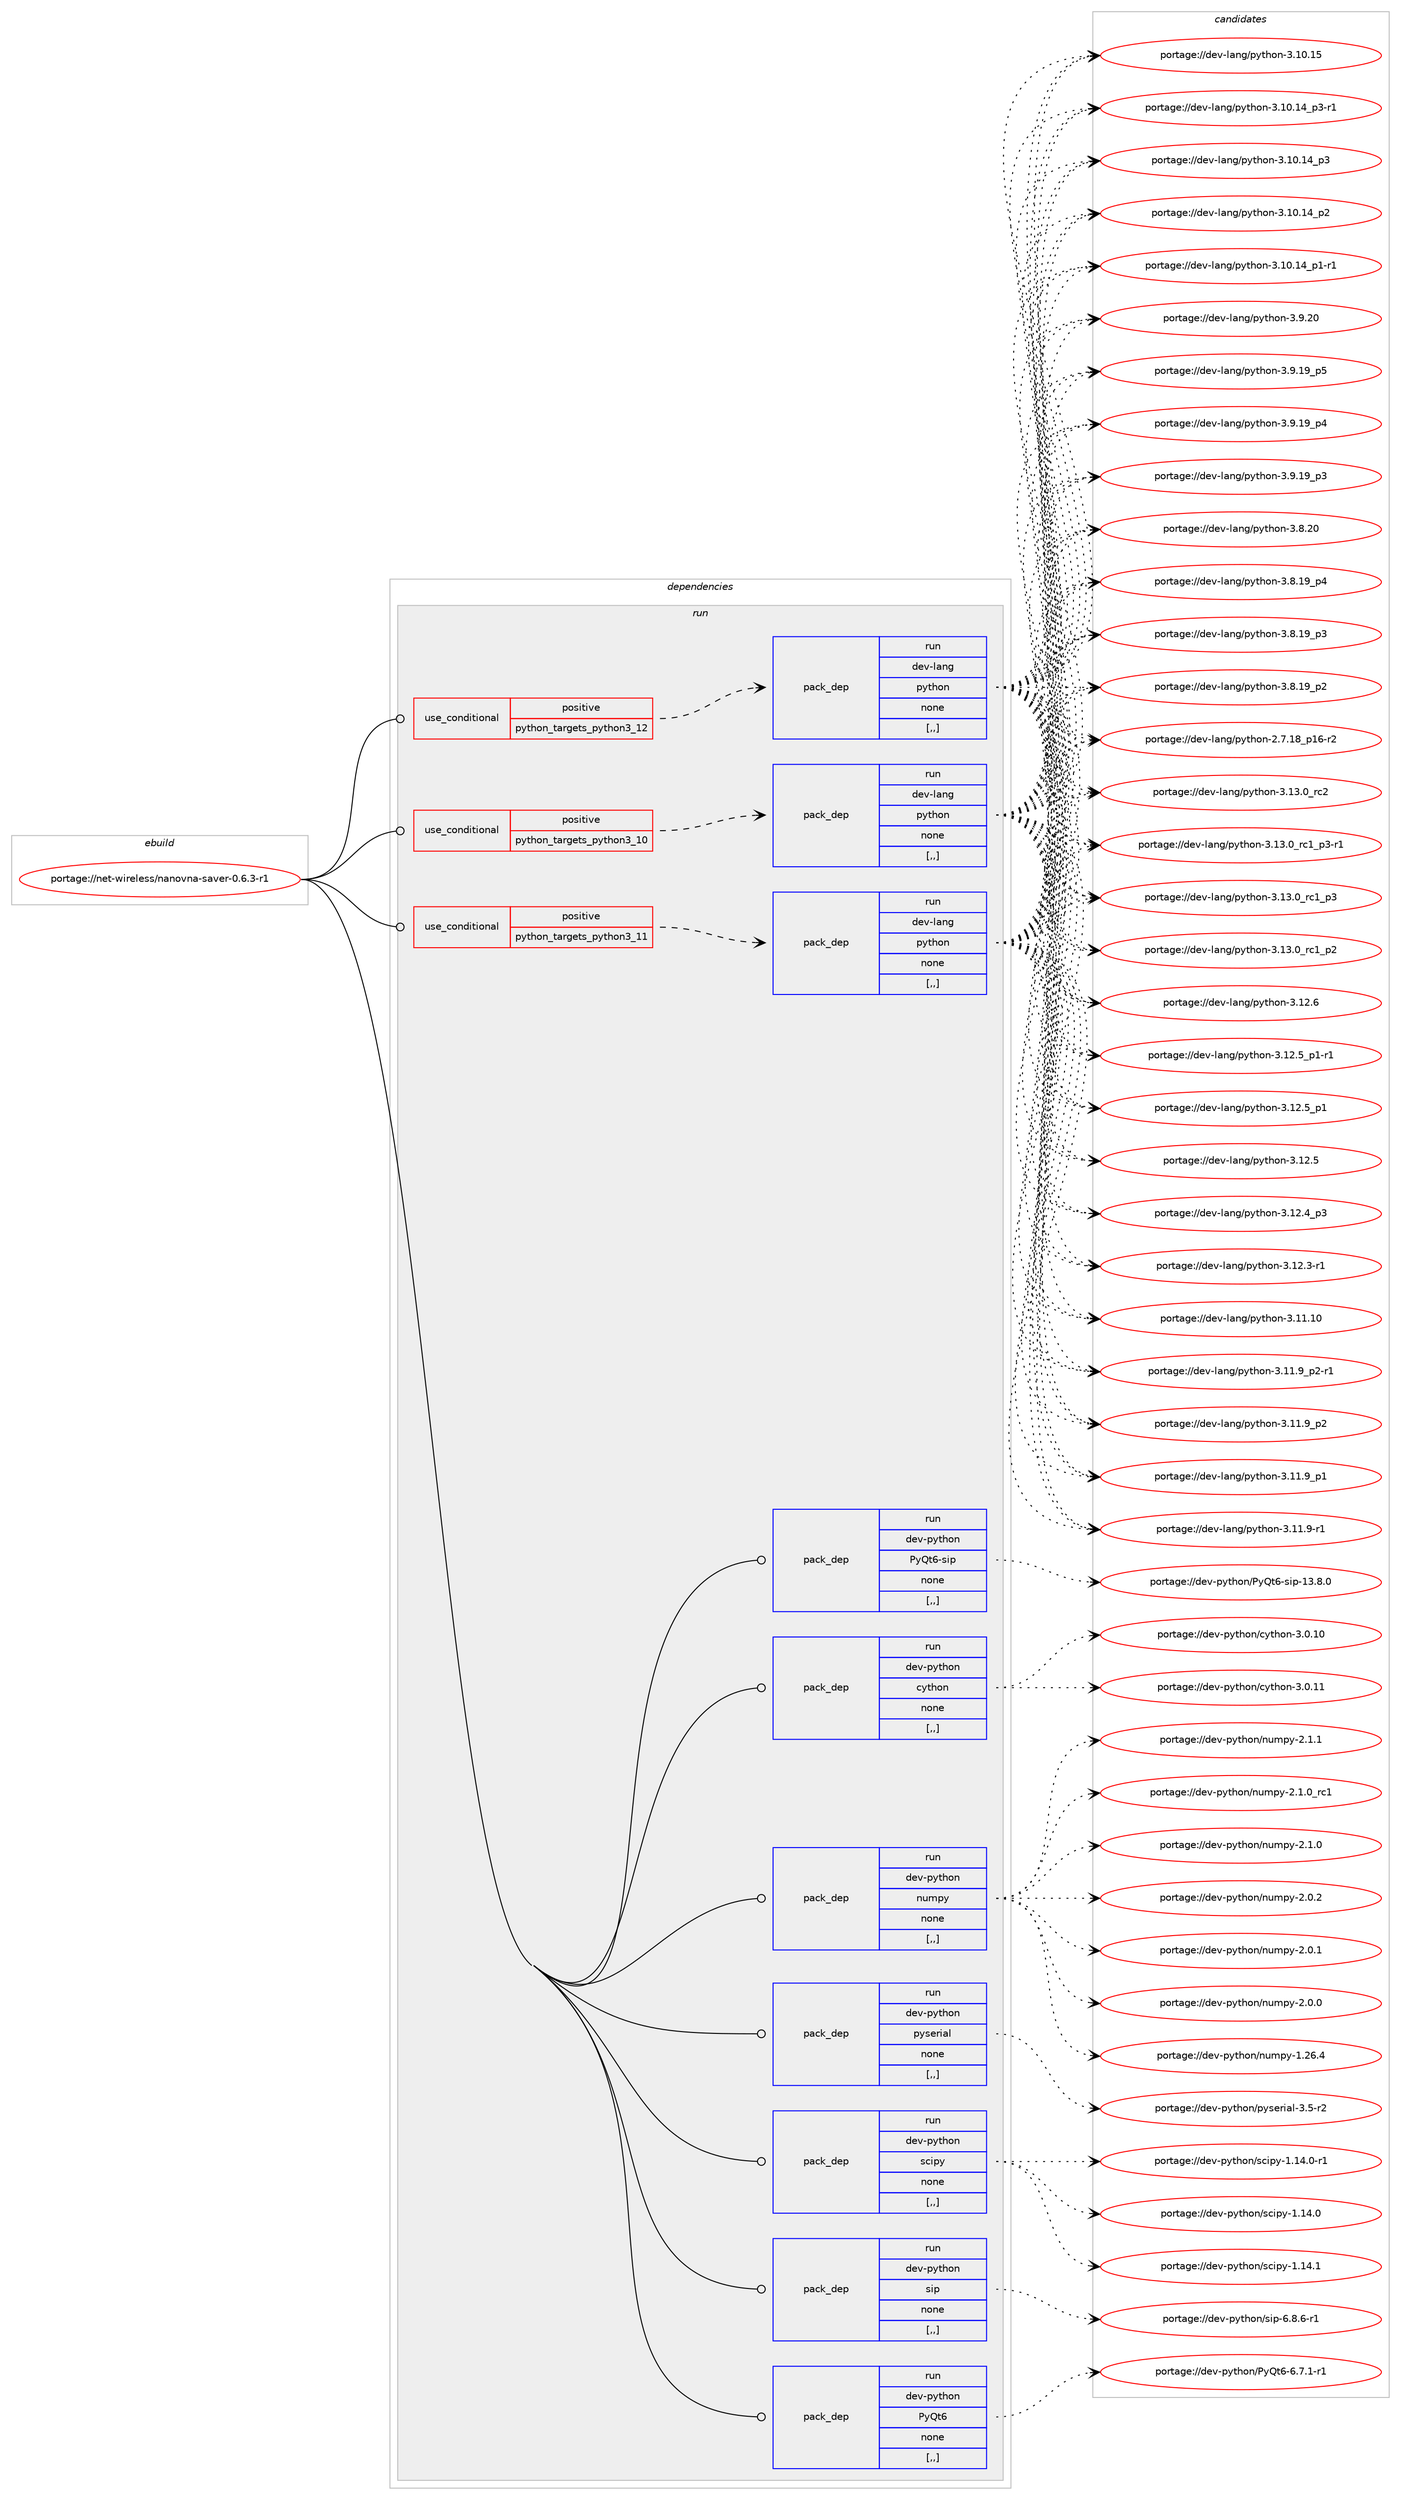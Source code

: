 digraph prolog {

# *************
# Graph options
# *************

newrank=true;
concentrate=true;
compound=true;
graph [rankdir=LR,fontname=Helvetica,fontsize=10,ranksep=1.5];#, ranksep=2.5, nodesep=0.2];
edge  [arrowhead=vee];
node  [fontname=Helvetica,fontsize=10];

# **********
# The ebuild
# **********

subgraph cluster_leftcol {
color=gray;
label=<<i>ebuild</i>>;
id [label="portage://net-wireless/nanovna-saver-0.6.3-r1", color=red, width=4, href="../net-wireless/nanovna-saver-0.6.3-r1.svg"];
}

# ****************
# The dependencies
# ****************

subgraph cluster_midcol {
color=gray;
label=<<i>dependencies</i>>;
subgraph cluster_compile {
fillcolor="#eeeeee";
style=filled;
label=<<i>compile</i>>;
}
subgraph cluster_compileandrun {
fillcolor="#eeeeee";
style=filled;
label=<<i>compile and run</i>>;
}
subgraph cluster_run {
fillcolor="#eeeeee";
style=filled;
label=<<i>run</i>>;
subgraph cond236875 {
dependency899477 [label=<<TABLE BORDER="0" CELLBORDER="1" CELLSPACING="0" CELLPADDING="4"><TR><TD ROWSPAN="3" CELLPADDING="10">use_conditional</TD></TR><TR><TD>positive</TD></TR><TR><TD>python_targets_python3_10</TD></TR></TABLE>>, shape=none, color=red];
subgraph pack656041 {
dependency899478 [label=<<TABLE BORDER="0" CELLBORDER="1" CELLSPACING="0" CELLPADDING="4" WIDTH="220"><TR><TD ROWSPAN="6" CELLPADDING="30">pack_dep</TD></TR><TR><TD WIDTH="110">run</TD></TR><TR><TD>dev-lang</TD></TR><TR><TD>python</TD></TR><TR><TD>none</TD></TR><TR><TD>[,,]</TD></TR></TABLE>>, shape=none, color=blue];
}
dependency899477:e -> dependency899478:w [weight=20,style="dashed",arrowhead="vee"];
}
id:e -> dependency899477:w [weight=20,style="solid",arrowhead="odot"];
subgraph cond236876 {
dependency899479 [label=<<TABLE BORDER="0" CELLBORDER="1" CELLSPACING="0" CELLPADDING="4"><TR><TD ROWSPAN="3" CELLPADDING="10">use_conditional</TD></TR><TR><TD>positive</TD></TR><TR><TD>python_targets_python3_11</TD></TR></TABLE>>, shape=none, color=red];
subgraph pack656042 {
dependency899480 [label=<<TABLE BORDER="0" CELLBORDER="1" CELLSPACING="0" CELLPADDING="4" WIDTH="220"><TR><TD ROWSPAN="6" CELLPADDING="30">pack_dep</TD></TR><TR><TD WIDTH="110">run</TD></TR><TR><TD>dev-lang</TD></TR><TR><TD>python</TD></TR><TR><TD>none</TD></TR><TR><TD>[,,]</TD></TR></TABLE>>, shape=none, color=blue];
}
dependency899479:e -> dependency899480:w [weight=20,style="dashed",arrowhead="vee"];
}
id:e -> dependency899479:w [weight=20,style="solid",arrowhead="odot"];
subgraph cond236877 {
dependency899481 [label=<<TABLE BORDER="0" CELLBORDER="1" CELLSPACING="0" CELLPADDING="4"><TR><TD ROWSPAN="3" CELLPADDING="10">use_conditional</TD></TR><TR><TD>positive</TD></TR><TR><TD>python_targets_python3_12</TD></TR></TABLE>>, shape=none, color=red];
subgraph pack656043 {
dependency899482 [label=<<TABLE BORDER="0" CELLBORDER="1" CELLSPACING="0" CELLPADDING="4" WIDTH="220"><TR><TD ROWSPAN="6" CELLPADDING="30">pack_dep</TD></TR><TR><TD WIDTH="110">run</TD></TR><TR><TD>dev-lang</TD></TR><TR><TD>python</TD></TR><TR><TD>none</TD></TR><TR><TD>[,,]</TD></TR></TABLE>>, shape=none, color=blue];
}
dependency899481:e -> dependency899482:w [weight=20,style="dashed",arrowhead="vee"];
}
id:e -> dependency899481:w [weight=20,style="solid",arrowhead="odot"];
subgraph pack656044 {
dependency899483 [label=<<TABLE BORDER="0" CELLBORDER="1" CELLSPACING="0" CELLPADDING="4" WIDTH="220"><TR><TD ROWSPAN="6" CELLPADDING="30">pack_dep</TD></TR><TR><TD WIDTH="110">run</TD></TR><TR><TD>dev-python</TD></TR><TR><TD>PyQt6</TD></TR><TR><TD>none</TD></TR><TR><TD>[,,]</TD></TR></TABLE>>, shape=none, color=blue];
}
id:e -> dependency899483:w [weight=20,style="solid",arrowhead="odot"];
subgraph pack656045 {
dependency899484 [label=<<TABLE BORDER="0" CELLBORDER="1" CELLSPACING="0" CELLPADDING="4" WIDTH="220"><TR><TD ROWSPAN="6" CELLPADDING="30">pack_dep</TD></TR><TR><TD WIDTH="110">run</TD></TR><TR><TD>dev-python</TD></TR><TR><TD>PyQt6-sip</TD></TR><TR><TD>none</TD></TR><TR><TD>[,,]</TD></TR></TABLE>>, shape=none, color=blue];
}
id:e -> dependency899484:w [weight=20,style="solid",arrowhead="odot"];
subgraph pack656046 {
dependency899485 [label=<<TABLE BORDER="0" CELLBORDER="1" CELLSPACING="0" CELLPADDING="4" WIDTH="220"><TR><TD ROWSPAN="6" CELLPADDING="30">pack_dep</TD></TR><TR><TD WIDTH="110">run</TD></TR><TR><TD>dev-python</TD></TR><TR><TD>cython</TD></TR><TR><TD>none</TD></TR><TR><TD>[,,]</TD></TR></TABLE>>, shape=none, color=blue];
}
id:e -> dependency899485:w [weight=20,style="solid",arrowhead="odot"];
subgraph pack656047 {
dependency899486 [label=<<TABLE BORDER="0" CELLBORDER="1" CELLSPACING="0" CELLPADDING="4" WIDTH="220"><TR><TD ROWSPAN="6" CELLPADDING="30">pack_dep</TD></TR><TR><TD WIDTH="110">run</TD></TR><TR><TD>dev-python</TD></TR><TR><TD>numpy</TD></TR><TR><TD>none</TD></TR><TR><TD>[,,]</TD></TR></TABLE>>, shape=none, color=blue];
}
id:e -> dependency899486:w [weight=20,style="solid",arrowhead="odot"];
subgraph pack656048 {
dependency899487 [label=<<TABLE BORDER="0" CELLBORDER="1" CELLSPACING="0" CELLPADDING="4" WIDTH="220"><TR><TD ROWSPAN="6" CELLPADDING="30">pack_dep</TD></TR><TR><TD WIDTH="110">run</TD></TR><TR><TD>dev-python</TD></TR><TR><TD>pyserial</TD></TR><TR><TD>none</TD></TR><TR><TD>[,,]</TD></TR></TABLE>>, shape=none, color=blue];
}
id:e -> dependency899487:w [weight=20,style="solid",arrowhead="odot"];
subgraph pack656049 {
dependency899488 [label=<<TABLE BORDER="0" CELLBORDER="1" CELLSPACING="0" CELLPADDING="4" WIDTH="220"><TR><TD ROWSPAN="6" CELLPADDING="30">pack_dep</TD></TR><TR><TD WIDTH="110">run</TD></TR><TR><TD>dev-python</TD></TR><TR><TD>scipy</TD></TR><TR><TD>none</TD></TR><TR><TD>[,,]</TD></TR></TABLE>>, shape=none, color=blue];
}
id:e -> dependency899488:w [weight=20,style="solid",arrowhead="odot"];
subgraph pack656050 {
dependency899489 [label=<<TABLE BORDER="0" CELLBORDER="1" CELLSPACING="0" CELLPADDING="4" WIDTH="220"><TR><TD ROWSPAN="6" CELLPADDING="30">pack_dep</TD></TR><TR><TD WIDTH="110">run</TD></TR><TR><TD>dev-python</TD></TR><TR><TD>sip</TD></TR><TR><TD>none</TD></TR><TR><TD>[,,]</TD></TR></TABLE>>, shape=none, color=blue];
}
id:e -> dependency899489:w [weight=20,style="solid",arrowhead="odot"];
}
}

# **************
# The candidates
# **************

subgraph cluster_choices {
rank=same;
color=gray;
label=<<i>candidates</i>>;

subgraph choice656041 {
color=black;
nodesep=1;
choice10010111845108971101034711212111610411111045514649514648951149950 [label="portage://dev-lang/python-3.13.0_rc2", color=red, width=4,href="../dev-lang/python-3.13.0_rc2.svg"];
choice1001011184510897110103471121211161041111104551464951464895114994995112514511449 [label="portage://dev-lang/python-3.13.0_rc1_p3-r1", color=red, width=4,href="../dev-lang/python-3.13.0_rc1_p3-r1.svg"];
choice100101118451089711010347112121116104111110455146495146489511499499511251 [label="portage://dev-lang/python-3.13.0_rc1_p3", color=red, width=4,href="../dev-lang/python-3.13.0_rc1_p3.svg"];
choice100101118451089711010347112121116104111110455146495146489511499499511250 [label="portage://dev-lang/python-3.13.0_rc1_p2", color=red, width=4,href="../dev-lang/python-3.13.0_rc1_p2.svg"];
choice10010111845108971101034711212111610411111045514649504654 [label="portage://dev-lang/python-3.12.6", color=red, width=4,href="../dev-lang/python-3.12.6.svg"];
choice1001011184510897110103471121211161041111104551464950465395112494511449 [label="portage://dev-lang/python-3.12.5_p1-r1", color=red, width=4,href="../dev-lang/python-3.12.5_p1-r1.svg"];
choice100101118451089711010347112121116104111110455146495046539511249 [label="portage://dev-lang/python-3.12.5_p1", color=red, width=4,href="../dev-lang/python-3.12.5_p1.svg"];
choice10010111845108971101034711212111610411111045514649504653 [label="portage://dev-lang/python-3.12.5", color=red, width=4,href="../dev-lang/python-3.12.5.svg"];
choice100101118451089711010347112121116104111110455146495046529511251 [label="portage://dev-lang/python-3.12.4_p3", color=red, width=4,href="../dev-lang/python-3.12.4_p3.svg"];
choice100101118451089711010347112121116104111110455146495046514511449 [label="portage://dev-lang/python-3.12.3-r1", color=red, width=4,href="../dev-lang/python-3.12.3-r1.svg"];
choice1001011184510897110103471121211161041111104551464949464948 [label="portage://dev-lang/python-3.11.10", color=red, width=4,href="../dev-lang/python-3.11.10.svg"];
choice1001011184510897110103471121211161041111104551464949465795112504511449 [label="portage://dev-lang/python-3.11.9_p2-r1", color=red, width=4,href="../dev-lang/python-3.11.9_p2-r1.svg"];
choice100101118451089711010347112121116104111110455146494946579511250 [label="portage://dev-lang/python-3.11.9_p2", color=red, width=4,href="../dev-lang/python-3.11.9_p2.svg"];
choice100101118451089711010347112121116104111110455146494946579511249 [label="portage://dev-lang/python-3.11.9_p1", color=red, width=4,href="../dev-lang/python-3.11.9_p1.svg"];
choice100101118451089711010347112121116104111110455146494946574511449 [label="portage://dev-lang/python-3.11.9-r1", color=red, width=4,href="../dev-lang/python-3.11.9-r1.svg"];
choice1001011184510897110103471121211161041111104551464948464953 [label="portage://dev-lang/python-3.10.15", color=red, width=4,href="../dev-lang/python-3.10.15.svg"];
choice100101118451089711010347112121116104111110455146494846495295112514511449 [label="portage://dev-lang/python-3.10.14_p3-r1", color=red, width=4,href="../dev-lang/python-3.10.14_p3-r1.svg"];
choice10010111845108971101034711212111610411111045514649484649529511251 [label="portage://dev-lang/python-3.10.14_p3", color=red, width=4,href="../dev-lang/python-3.10.14_p3.svg"];
choice10010111845108971101034711212111610411111045514649484649529511250 [label="portage://dev-lang/python-3.10.14_p2", color=red, width=4,href="../dev-lang/python-3.10.14_p2.svg"];
choice100101118451089711010347112121116104111110455146494846495295112494511449 [label="portage://dev-lang/python-3.10.14_p1-r1", color=red, width=4,href="../dev-lang/python-3.10.14_p1-r1.svg"];
choice10010111845108971101034711212111610411111045514657465048 [label="portage://dev-lang/python-3.9.20", color=red, width=4,href="../dev-lang/python-3.9.20.svg"];
choice100101118451089711010347112121116104111110455146574649579511253 [label="portage://dev-lang/python-3.9.19_p5", color=red, width=4,href="../dev-lang/python-3.9.19_p5.svg"];
choice100101118451089711010347112121116104111110455146574649579511252 [label="portage://dev-lang/python-3.9.19_p4", color=red, width=4,href="../dev-lang/python-3.9.19_p4.svg"];
choice100101118451089711010347112121116104111110455146574649579511251 [label="portage://dev-lang/python-3.9.19_p3", color=red, width=4,href="../dev-lang/python-3.9.19_p3.svg"];
choice10010111845108971101034711212111610411111045514656465048 [label="portage://dev-lang/python-3.8.20", color=red, width=4,href="../dev-lang/python-3.8.20.svg"];
choice100101118451089711010347112121116104111110455146564649579511252 [label="portage://dev-lang/python-3.8.19_p4", color=red, width=4,href="../dev-lang/python-3.8.19_p4.svg"];
choice100101118451089711010347112121116104111110455146564649579511251 [label="portage://dev-lang/python-3.8.19_p3", color=red, width=4,href="../dev-lang/python-3.8.19_p3.svg"];
choice100101118451089711010347112121116104111110455146564649579511250 [label="portage://dev-lang/python-3.8.19_p2", color=red, width=4,href="../dev-lang/python-3.8.19_p2.svg"];
choice100101118451089711010347112121116104111110455046554649569511249544511450 [label="portage://dev-lang/python-2.7.18_p16-r2", color=red, width=4,href="../dev-lang/python-2.7.18_p16-r2.svg"];
dependency899478:e -> choice10010111845108971101034711212111610411111045514649514648951149950:w [style=dotted,weight="100"];
dependency899478:e -> choice1001011184510897110103471121211161041111104551464951464895114994995112514511449:w [style=dotted,weight="100"];
dependency899478:e -> choice100101118451089711010347112121116104111110455146495146489511499499511251:w [style=dotted,weight="100"];
dependency899478:e -> choice100101118451089711010347112121116104111110455146495146489511499499511250:w [style=dotted,weight="100"];
dependency899478:e -> choice10010111845108971101034711212111610411111045514649504654:w [style=dotted,weight="100"];
dependency899478:e -> choice1001011184510897110103471121211161041111104551464950465395112494511449:w [style=dotted,weight="100"];
dependency899478:e -> choice100101118451089711010347112121116104111110455146495046539511249:w [style=dotted,weight="100"];
dependency899478:e -> choice10010111845108971101034711212111610411111045514649504653:w [style=dotted,weight="100"];
dependency899478:e -> choice100101118451089711010347112121116104111110455146495046529511251:w [style=dotted,weight="100"];
dependency899478:e -> choice100101118451089711010347112121116104111110455146495046514511449:w [style=dotted,weight="100"];
dependency899478:e -> choice1001011184510897110103471121211161041111104551464949464948:w [style=dotted,weight="100"];
dependency899478:e -> choice1001011184510897110103471121211161041111104551464949465795112504511449:w [style=dotted,weight="100"];
dependency899478:e -> choice100101118451089711010347112121116104111110455146494946579511250:w [style=dotted,weight="100"];
dependency899478:e -> choice100101118451089711010347112121116104111110455146494946579511249:w [style=dotted,weight="100"];
dependency899478:e -> choice100101118451089711010347112121116104111110455146494946574511449:w [style=dotted,weight="100"];
dependency899478:e -> choice1001011184510897110103471121211161041111104551464948464953:w [style=dotted,weight="100"];
dependency899478:e -> choice100101118451089711010347112121116104111110455146494846495295112514511449:w [style=dotted,weight="100"];
dependency899478:e -> choice10010111845108971101034711212111610411111045514649484649529511251:w [style=dotted,weight="100"];
dependency899478:e -> choice10010111845108971101034711212111610411111045514649484649529511250:w [style=dotted,weight="100"];
dependency899478:e -> choice100101118451089711010347112121116104111110455146494846495295112494511449:w [style=dotted,weight="100"];
dependency899478:e -> choice10010111845108971101034711212111610411111045514657465048:w [style=dotted,weight="100"];
dependency899478:e -> choice100101118451089711010347112121116104111110455146574649579511253:w [style=dotted,weight="100"];
dependency899478:e -> choice100101118451089711010347112121116104111110455146574649579511252:w [style=dotted,weight="100"];
dependency899478:e -> choice100101118451089711010347112121116104111110455146574649579511251:w [style=dotted,weight="100"];
dependency899478:e -> choice10010111845108971101034711212111610411111045514656465048:w [style=dotted,weight="100"];
dependency899478:e -> choice100101118451089711010347112121116104111110455146564649579511252:w [style=dotted,weight="100"];
dependency899478:e -> choice100101118451089711010347112121116104111110455146564649579511251:w [style=dotted,weight="100"];
dependency899478:e -> choice100101118451089711010347112121116104111110455146564649579511250:w [style=dotted,weight="100"];
dependency899478:e -> choice100101118451089711010347112121116104111110455046554649569511249544511450:w [style=dotted,weight="100"];
}
subgraph choice656042 {
color=black;
nodesep=1;
choice10010111845108971101034711212111610411111045514649514648951149950 [label="portage://dev-lang/python-3.13.0_rc2", color=red, width=4,href="../dev-lang/python-3.13.0_rc2.svg"];
choice1001011184510897110103471121211161041111104551464951464895114994995112514511449 [label="portage://dev-lang/python-3.13.0_rc1_p3-r1", color=red, width=4,href="../dev-lang/python-3.13.0_rc1_p3-r1.svg"];
choice100101118451089711010347112121116104111110455146495146489511499499511251 [label="portage://dev-lang/python-3.13.0_rc1_p3", color=red, width=4,href="../dev-lang/python-3.13.0_rc1_p3.svg"];
choice100101118451089711010347112121116104111110455146495146489511499499511250 [label="portage://dev-lang/python-3.13.0_rc1_p2", color=red, width=4,href="../dev-lang/python-3.13.0_rc1_p2.svg"];
choice10010111845108971101034711212111610411111045514649504654 [label="portage://dev-lang/python-3.12.6", color=red, width=4,href="../dev-lang/python-3.12.6.svg"];
choice1001011184510897110103471121211161041111104551464950465395112494511449 [label="portage://dev-lang/python-3.12.5_p1-r1", color=red, width=4,href="../dev-lang/python-3.12.5_p1-r1.svg"];
choice100101118451089711010347112121116104111110455146495046539511249 [label="portage://dev-lang/python-3.12.5_p1", color=red, width=4,href="../dev-lang/python-3.12.5_p1.svg"];
choice10010111845108971101034711212111610411111045514649504653 [label="portage://dev-lang/python-3.12.5", color=red, width=4,href="../dev-lang/python-3.12.5.svg"];
choice100101118451089711010347112121116104111110455146495046529511251 [label="portage://dev-lang/python-3.12.4_p3", color=red, width=4,href="../dev-lang/python-3.12.4_p3.svg"];
choice100101118451089711010347112121116104111110455146495046514511449 [label="portage://dev-lang/python-3.12.3-r1", color=red, width=4,href="../dev-lang/python-3.12.3-r1.svg"];
choice1001011184510897110103471121211161041111104551464949464948 [label="portage://dev-lang/python-3.11.10", color=red, width=4,href="../dev-lang/python-3.11.10.svg"];
choice1001011184510897110103471121211161041111104551464949465795112504511449 [label="portage://dev-lang/python-3.11.9_p2-r1", color=red, width=4,href="../dev-lang/python-3.11.9_p2-r1.svg"];
choice100101118451089711010347112121116104111110455146494946579511250 [label="portage://dev-lang/python-3.11.9_p2", color=red, width=4,href="../dev-lang/python-3.11.9_p2.svg"];
choice100101118451089711010347112121116104111110455146494946579511249 [label="portage://dev-lang/python-3.11.9_p1", color=red, width=4,href="../dev-lang/python-3.11.9_p1.svg"];
choice100101118451089711010347112121116104111110455146494946574511449 [label="portage://dev-lang/python-3.11.9-r1", color=red, width=4,href="../dev-lang/python-3.11.9-r1.svg"];
choice1001011184510897110103471121211161041111104551464948464953 [label="portage://dev-lang/python-3.10.15", color=red, width=4,href="../dev-lang/python-3.10.15.svg"];
choice100101118451089711010347112121116104111110455146494846495295112514511449 [label="portage://dev-lang/python-3.10.14_p3-r1", color=red, width=4,href="../dev-lang/python-3.10.14_p3-r1.svg"];
choice10010111845108971101034711212111610411111045514649484649529511251 [label="portage://dev-lang/python-3.10.14_p3", color=red, width=4,href="../dev-lang/python-3.10.14_p3.svg"];
choice10010111845108971101034711212111610411111045514649484649529511250 [label="portage://dev-lang/python-3.10.14_p2", color=red, width=4,href="../dev-lang/python-3.10.14_p2.svg"];
choice100101118451089711010347112121116104111110455146494846495295112494511449 [label="portage://dev-lang/python-3.10.14_p1-r1", color=red, width=4,href="../dev-lang/python-3.10.14_p1-r1.svg"];
choice10010111845108971101034711212111610411111045514657465048 [label="portage://dev-lang/python-3.9.20", color=red, width=4,href="../dev-lang/python-3.9.20.svg"];
choice100101118451089711010347112121116104111110455146574649579511253 [label="portage://dev-lang/python-3.9.19_p5", color=red, width=4,href="../dev-lang/python-3.9.19_p5.svg"];
choice100101118451089711010347112121116104111110455146574649579511252 [label="portage://dev-lang/python-3.9.19_p4", color=red, width=4,href="../dev-lang/python-3.9.19_p4.svg"];
choice100101118451089711010347112121116104111110455146574649579511251 [label="portage://dev-lang/python-3.9.19_p3", color=red, width=4,href="../dev-lang/python-3.9.19_p3.svg"];
choice10010111845108971101034711212111610411111045514656465048 [label="portage://dev-lang/python-3.8.20", color=red, width=4,href="../dev-lang/python-3.8.20.svg"];
choice100101118451089711010347112121116104111110455146564649579511252 [label="portage://dev-lang/python-3.8.19_p4", color=red, width=4,href="../dev-lang/python-3.8.19_p4.svg"];
choice100101118451089711010347112121116104111110455146564649579511251 [label="portage://dev-lang/python-3.8.19_p3", color=red, width=4,href="../dev-lang/python-3.8.19_p3.svg"];
choice100101118451089711010347112121116104111110455146564649579511250 [label="portage://dev-lang/python-3.8.19_p2", color=red, width=4,href="../dev-lang/python-3.8.19_p2.svg"];
choice100101118451089711010347112121116104111110455046554649569511249544511450 [label="portage://dev-lang/python-2.7.18_p16-r2", color=red, width=4,href="../dev-lang/python-2.7.18_p16-r2.svg"];
dependency899480:e -> choice10010111845108971101034711212111610411111045514649514648951149950:w [style=dotted,weight="100"];
dependency899480:e -> choice1001011184510897110103471121211161041111104551464951464895114994995112514511449:w [style=dotted,weight="100"];
dependency899480:e -> choice100101118451089711010347112121116104111110455146495146489511499499511251:w [style=dotted,weight="100"];
dependency899480:e -> choice100101118451089711010347112121116104111110455146495146489511499499511250:w [style=dotted,weight="100"];
dependency899480:e -> choice10010111845108971101034711212111610411111045514649504654:w [style=dotted,weight="100"];
dependency899480:e -> choice1001011184510897110103471121211161041111104551464950465395112494511449:w [style=dotted,weight="100"];
dependency899480:e -> choice100101118451089711010347112121116104111110455146495046539511249:w [style=dotted,weight="100"];
dependency899480:e -> choice10010111845108971101034711212111610411111045514649504653:w [style=dotted,weight="100"];
dependency899480:e -> choice100101118451089711010347112121116104111110455146495046529511251:w [style=dotted,weight="100"];
dependency899480:e -> choice100101118451089711010347112121116104111110455146495046514511449:w [style=dotted,weight="100"];
dependency899480:e -> choice1001011184510897110103471121211161041111104551464949464948:w [style=dotted,weight="100"];
dependency899480:e -> choice1001011184510897110103471121211161041111104551464949465795112504511449:w [style=dotted,weight="100"];
dependency899480:e -> choice100101118451089711010347112121116104111110455146494946579511250:w [style=dotted,weight="100"];
dependency899480:e -> choice100101118451089711010347112121116104111110455146494946579511249:w [style=dotted,weight="100"];
dependency899480:e -> choice100101118451089711010347112121116104111110455146494946574511449:w [style=dotted,weight="100"];
dependency899480:e -> choice1001011184510897110103471121211161041111104551464948464953:w [style=dotted,weight="100"];
dependency899480:e -> choice100101118451089711010347112121116104111110455146494846495295112514511449:w [style=dotted,weight="100"];
dependency899480:e -> choice10010111845108971101034711212111610411111045514649484649529511251:w [style=dotted,weight="100"];
dependency899480:e -> choice10010111845108971101034711212111610411111045514649484649529511250:w [style=dotted,weight="100"];
dependency899480:e -> choice100101118451089711010347112121116104111110455146494846495295112494511449:w [style=dotted,weight="100"];
dependency899480:e -> choice10010111845108971101034711212111610411111045514657465048:w [style=dotted,weight="100"];
dependency899480:e -> choice100101118451089711010347112121116104111110455146574649579511253:w [style=dotted,weight="100"];
dependency899480:e -> choice100101118451089711010347112121116104111110455146574649579511252:w [style=dotted,weight="100"];
dependency899480:e -> choice100101118451089711010347112121116104111110455146574649579511251:w [style=dotted,weight="100"];
dependency899480:e -> choice10010111845108971101034711212111610411111045514656465048:w [style=dotted,weight="100"];
dependency899480:e -> choice100101118451089711010347112121116104111110455146564649579511252:w [style=dotted,weight="100"];
dependency899480:e -> choice100101118451089711010347112121116104111110455146564649579511251:w [style=dotted,weight="100"];
dependency899480:e -> choice100101118451089711010347112121116104111110455146564649579511250:w [style=dotted,weight="100"];
dependency899480:e -> choice100101118451089711010347112121116104111110455046554649569511249544511450:w [style=dotted,weight="100"];
}
subgraph choice656043 {
color=black;
nodesep=1;
choice10010111845108971101034711212111610411111045514649514648951149950 [label="portage://dev-lang/python-3.13.0_rc2", color=red, width=4,href="../dev-lang/python-3.13.0_rc2.svg"];
choice1001011184510897110103471121211161041111104551464951464895114994995112514511449 [label="portage://dev-lang/python-3.13.0_rc1_p3-r1", color=red, width=4,href="../dev-lang/python-3.13.0_rc1_p3-r1.svg"];
choice100101118451089711010347112121116104111110455146495146489511499499511251 [label="portage://dev-lang/python-3.13.0_rc1_p3", color=red, width=4,href="../dev-lang/python-3.13.0_rc1_p3.svg"];
choice100101118451089711010347112121116104111110455146495146489511499499511250 [label="portage://dev-lang/python-3.13.0_rc1_p2", color=red, width=4,href="../dev-lang/python-3.13.0_rc1_p2.svg"];
choice10010111845108971101034711212111610411111045514649504654 [label="portage://dev-lang/python-3.12.6", color=red, width=4,href="../dev-lang/python-3.12.6.svg"];
choice1001011184510897110103471121211161041111104551464950465395112494511449 [label="portage://dev-lang/python-3.12.5_p1-r1", color=red, width=4,href="../dev-lang/python-3.12.5_p1-r1.svg"];
choice100101118451089711010347112121116104111110455146495046539511249 [label="portage://dev-lang/python-3.12.5_p1", color=red, width=4,href="../dev-lang/python-3.12.5_p1.svg"];
choice10010111845108971101034711212111610411111045514649504653 [label="portage://dev-lang/python-3.12.5", color=red, width=4,href="../dev-lang/python-3.12.5.svg"];
choice100101118451089711010347112121116104111110455146495046529511251 [label="portage://dev-lang/python-3.12.4_p3", color=red, width=4,href="../dev-lang/python-3.12.4_p3.svg"];
choice100101118451089711010347112121116104111110455146495046514511449 [label="portage://dev-lang/python-3.12.3-r1", color=red, width=4,href="../dev-lang/python-3.12.3-r1.svg"];
choice1001011184510897110103471121211161041111104551464949464948 [label="portage://dev-lang/python-3.11.10", color=red, width=4,href="../dev-lang/python-3.11.10.svg"];
choice1001011184510897110103471121211161041111104551464949465795112504511449 [label="portage://dev-lang/python-3.11.9_p2-r1", color=red, width=4,href="../dev-lang/python-3.11.9_p2-r1.svg"];
choice100101118451089711010347112121116104111110455146494946579511250 [label="portage://dev-lang/python-3.11.9_p2", color=red, width=4,href="../dev-lang/python-3.11.9_p2.svg"];
choice100101118451089711010347112121116104111110455146494946579511249 [label="portage://dev-lang/python-3.11.9_p1", color=red, width=4,href="../dev-lang/python-3.11.9_p1.svg"];
choice100101118451089711010347112121116104111110455146494946574511449 [label="portage://dev-lang/python-3.11.9-r1", color=red, width=4,href="../dev-lang/python-3.11.9-r1.svg"];
choice1001011184510897110103471121211161041111104551464948464953 [label="portage://dev-lang/python-3.10.15", color=red, width=4,href="../dev-lang/python-3.10.15.svg"];
choice100101118451089711010347112121116104111110455146494846495295112514511449 [label="portage://dev-lang/python-3.10.14_p3-r1", color=red, width=4,href="../dev-lang/python-3.10.14_p3-r1.svg"];
choice10010111845108971101034711212111610411111045514649484649529511251 [label="portage://dev-lang/python-3.10.14_p3", color=red, width=4,href="../dev-lang/python-3.10.14_p3.svg"];
choice10010111845108971101034711212111610411111045514649484649529511250 [label="portage://dev-lang/python-3.10.14_p2", color=red, width=4,href="../dev-lang/python-3.10.14_p2.svg"];
choice100101118451089711010347112121116104111110455146494846495295112494511449 [label="portage://dev-lang/python-3.10.14_p1-r1", color=red, width=4,href="../dev-lang/python-3.10.14_p1-r1.svg"];
choice10010111845108971101034711212111610411111045514657465048 [label="portage://dev-lang/python-3.9.20", color=red, width=4,href="../dev-lang/python-3.9.20.svg"];
choice100101118451089711010347112121116104111110455146574649579511253 [label="portage://dev-lang/python-3.9.19_p5", color=red, width=4,href="../dev-lang/python-3.9.19_p5.svg"];
choice100101118451089711010347112121116104111110455146574649579511252 [label="portage://dev-lang/python-3.9.19_p4", color=red, width=4,href="../dev-lang/python-3.9.19_p4.svg"];
choice100101118451089711010347112121116104111110455146574649579511251 [label="portage://dev-lang/python-3.9.19_p3", color=red, width=4,href="../dev-lang/python-3.9.19_p3.svg"];
choice10010111845108971101034711212111610411111045514656465048 [label="portage://dev-lang/python-3.8.20", color=red, width=4,href="../dev-lang/python-3.8.20.svg"];
choice100101118451089711010347112121116104111110455146564649579511252 [label="portage://dev-lang/python-3.8.19_p4", color=red, width=4,href="../dev-lang/python-3.8.19_p4.svg"];
choice100101118451089711010347112121116104111110455146564649579511251 [label="portage://dev-lang/python-3.8.19_p3", color=red, width=4,href="../dev-lang/python-3.8.19_p3.svg"];
choice100101118451089711010347112121116104111110455146564649579511250 [label="portage://dev-lang/python-3.8.19_p2", color=red, width=4,href="../dev-lang/python-3.8.19_p2.svg"];
choice100101118451089711010347112121116104111110455046554649569511249544511450 [label="portage://dev-lang/python-2.7.18_p16-r2", color=red, width=4,href="../dev-lang/python-2.7.18_p16-r2.svg"];
dependency899482:e -> choice10010111845108971101034711212111610411111045514649514648951149950:w [style=dotted,weight="100"];
dependency899482:e -> choice1001011184510897110103471121211161041111104551464951464895114994995112514511449:w [style=dotted,weight="100"];
dependency899482:e -> choice100101118451089711010347112121116104111110455146495146489511499499511251:w [style=dotted,weight="100"];
dependency899482:e -> choice100101118451089711010347112121116104111110455146495146489511499499511250:w [style=dotted,weight="100"];
dependency899482:e -> choice10010111845108971101034711212111610411111045514649504654:w [style=dotted,weight="100"];
dependency899482:e -> choice1001011184510897110103471121211161041111104551464950465395112494511449:w [style=dotted,weight="100"];
dependency899482:e -> choice100101118451089711010347112121116104111110455146495046539511249:w [style=dotted,weight="100"];
dependency899482:e -> choice10010111845108971101034711212111610411111045514649504653:w [style=dotted,weight="100"];
dependency899482:e -> choice100101118451089711010347112121116104111110455146495046529511251:w [style=dotted,weight="100"];
dependency899482:e -> choice100101118451089711010347112121116104111110455146495046514511449:w [style=dotted,weight="100"];
dependency899482:e -> choice1001011184510897110103471121211161041111104551464949464948:w [style=dotted,weight="100"];
dependency899482:e -> choice1001011184510897110103471121211161041111104551464949465795112504511449:w [style=dotted,weight="100"];
dependency899482:e -> choice100101118451089711010347112121116104111110455146494946579511250:w [style=dotted,weight="100"];
dependency899482:e -> choice100101118451089711010347112121116104111110455146494946579511249:w [style=dotted,weight="100"];
dependency899482:e -> choice100101118451089711010347112121116104111110455146494946574511449:w [style=dotted,weight="100"];
dependency899482:e -> choice1001011184510897110103471121211161041111104551464948464953:w [style=dotted,weight="100"];
dependency899482:e -> choice100101118451089711010347112121116104111110455146494846495295112514511449:w [style=dotted,weight="100"];
dependency899482:e -> choice10010111845108971101034711212111610411111045514649484649529511251:w [style=dotted,weight="100"];
dependency899482:e -> choice10010111845108971101034711212111610411111045514649484649529511250:w [style=dotted,weight="100"];
dependency899482:e -> choice100101118451089711010347112121116104111110455146494846495295112494511449:w [style=dotted,weight="100"];
dependency899482:e -> choice10010111845108971101034711212111610411111045514657465048:w [style=dotted,weight="100"];
dependency899482:e -> choice100101118451089711010347112121116104111110455146574649579511253:w [style=dotted,weight="100"];
dependency899482:e -> choice100101118451089711010347112121116104111110455146574649579511252:w [style=dotted,weight="100"];
dependency899482:e -> choice100101118451089711010347112121116104111110455146574649579511251:w [style=dotted,weight="100"];
dependency899482:e -> choice10010111845108971101034711212111610411111045514656465048:w [style=dotted,weight="100"];
dependency899482:e -> choice100101118451089711010347112121116104111110455146564649579511252:w [style=dotted,weight="100"];
dependency899482:e -> choice100101118451089711010347112121116104111110455146564649579511251:w [style=dotted,weight="100"];
dependency899482:e -> choice100101118451089711010347112121116104111110455146564649579511250:w [style=dotted,weight="100"];
dependency899482:e -> choice100101118451089711010347112121116104111110455046554649569511249544511450:w [style=dotted,weight="100"];
}
subgraph choice656044 {
color=black;
nodesep=1;
choice10010111845112121116104111110478012181116544554465546494511449 [label="portage://dev-python/PyQt6-6.7.1-r1", color=red, width=4,href="../dev-python/PyQt6-6.7.1-r1.svg"];
dependency899483:e -> choice10010111845112121116104111110478012181116544554465546494511449:w [style=dotted,weight="100"];
}
subgraph choice656045 {
color=black;
nodesep=1;
choice10010111845112121116104111110478012181116544511510511245495146564648 [label="portage://dev-python/PyQt6-sip-13.8.0", color=red, width=4,href="../dev-python/PyQt6-sip-13.8.0.svg"];
dependency899484:e -> choice10010111845112121116104111110478012181116544511510511245495146564648:w [style=dotted,weight="100"];
}
subgraph choice656046 {
color=black;
nodesep=1;
choice10010111845112121116104111110479912111610411111045514648464949 [label="portage://dev-python/cython-3.0.11", color=red, width=4,href="../dev-python/cython-3.0.11.svg"];
choice10010111845112121116104111110479912111610411111045514648464948 [label="portage://dev-python/cython-3.0.10", color=red, width=4,href="../dev-python/cython-3.0.10.svg"];
dependency899485:e -> choice10010111845112121116104111110479912111610411111045514648464949:w [style=dotted,weight="100"];
dependency899485:e -> choice10010111845112121116104111110479912111610411111045514648464948:w [style=dotted,weight="100"];
}
subgraph choice656047 {
color=black;
nodesep=1;
choice1001011184511212111610411111047110117109112121455046494649 [label="portage://dev-python/numpy-2.1.1", color=red, width=4,href="../dev-python/numpy-2.1.1.svg"];
choice1001011184511212111610411111047110117109112121455046494648951149949 [label="portage://dev-python/numpy-2.1.0_rc1", color=red, width=4,href="../dev-python/numpy-2.1.0_rc1.svg"];
choice1001011184511212111610411111047110117109112121455046494648 [label="portage://dev-python/numpy-2.1.0", color=red, width=4,href="../dev-python/numpy-2.1.0.svg"];
choice1001011184511212111610411111047110117109112121455046484650 [label="portage://dev-python/numpy-2.0.2", color=red, width=4,href="../dev-python/numpy-2.0.2.svg"];
choice1001011184511212111610411111047110117109112121455046484649 [label="portage://dev-python/numpy-2.0.1", color=red, width=4,href="../dev-python/numpy-2.0.1.svg"];
choice1001011184511212111610411111047110117109112121455046484648 [label="portage://dev-python/numpy-2.0.0", color=red, width=4,href="../dev-python/numpy-2.0.0.svg"];
choice100101118451121211161041111104711011710911212145494650544652 [label="portage://dev-python/numpy-1.26.4", color=red, width=4,href="../dev-python/numpy-1.26.4.svg"];
dependency899486:e -> choice1001011184511212111610411111047110117109112121455046494649:w [style=dotted,weight="100"];
dependency899486:e -> choice1001011184511212111610411111047110117109112121455046494648951149949:w [style=dotted,weight="100"];
dependency899486:e -> choice1001011184511212111610411111047110117109112121455046494648:w [style=dotted,weight="100"];
dependency899486:e -> choice1001011184511212111610411111047110117109112121455046484650:w [style=dotted,weight="100"];
dependency899486:e -> choice1001011184511212111610411111047110117109112121455046484649:w [style=dotted,weight="100"];
dependency899486:e -> choice1001011184511212111610411111047110117109112121455046484648:w [style=dotted,weight="100"];
dependency899486:e -> choice100101118451121211161041111104711011710911212145494650544652:w [style=dotted,weight="100"];
}
subgraph choice656048 {
color=black;
nodesep=1;
choice100101118451121211161041111104711212111510111410597108455146534511450 [label="portage://dev-python/pyserial-3.5-r2", color=red, width=4,href="../dev-python/pyserial-3.5-r2.svg"];
dependency899487:e -> choice100101118451121211161041111104711212111510111410597108455146534511450:w [style=dotted,weight="100"];
}
subgraph choice656049 {
color=black;
nodesep=1;
choice10010111845112121116104111110471159910511212145494649524649 [label="portage://dev-python/scipy-1.14.1", color=red, width=4,href="../dev-python/scipy-1.14.1.svg"];
choice100101118451121211161041111104711599105112121454946495246484511449 [label="portage://dev-python/scipy-1.14.0-r1", color=red, width=4,href="../dev-python/scipy-1.14.0-r1.svg"];
choice10010111845112121116104111110471159910511212145494649524648 [label="portage://dev-python/scipy-1.14.0", color=red, width=4,href="../dev-python/scipy-1.14.0.svg"];
dependency899488:e -> choice10010111845112121116104111110471159910511212145494649524649:w [style=dotted,weight="100"];
dependency899488:e -> choice100101118451121211161041111104711599105112121454946495246484511449:w [style=dotted,weight="100"];
dependency899488:e -> choice10010111845112121116104111110471159910511212145494649524648:w [style=dotted,weight="100"];
}
subgraph choice656050 {
color=black;
nodesep=1;
choice10010111845112121116104111110471151051124554465646544511449 [label="portage://dev-python/sip-6.8.6-r1", color=red, width=4,href="../dev-python/sip-6.8.6-r1.svg"];
dependency899489:e -> choice10010111845112121116104111110471151051124554465646544511449:w [style=dotted,weight="100"];
}
}

}

